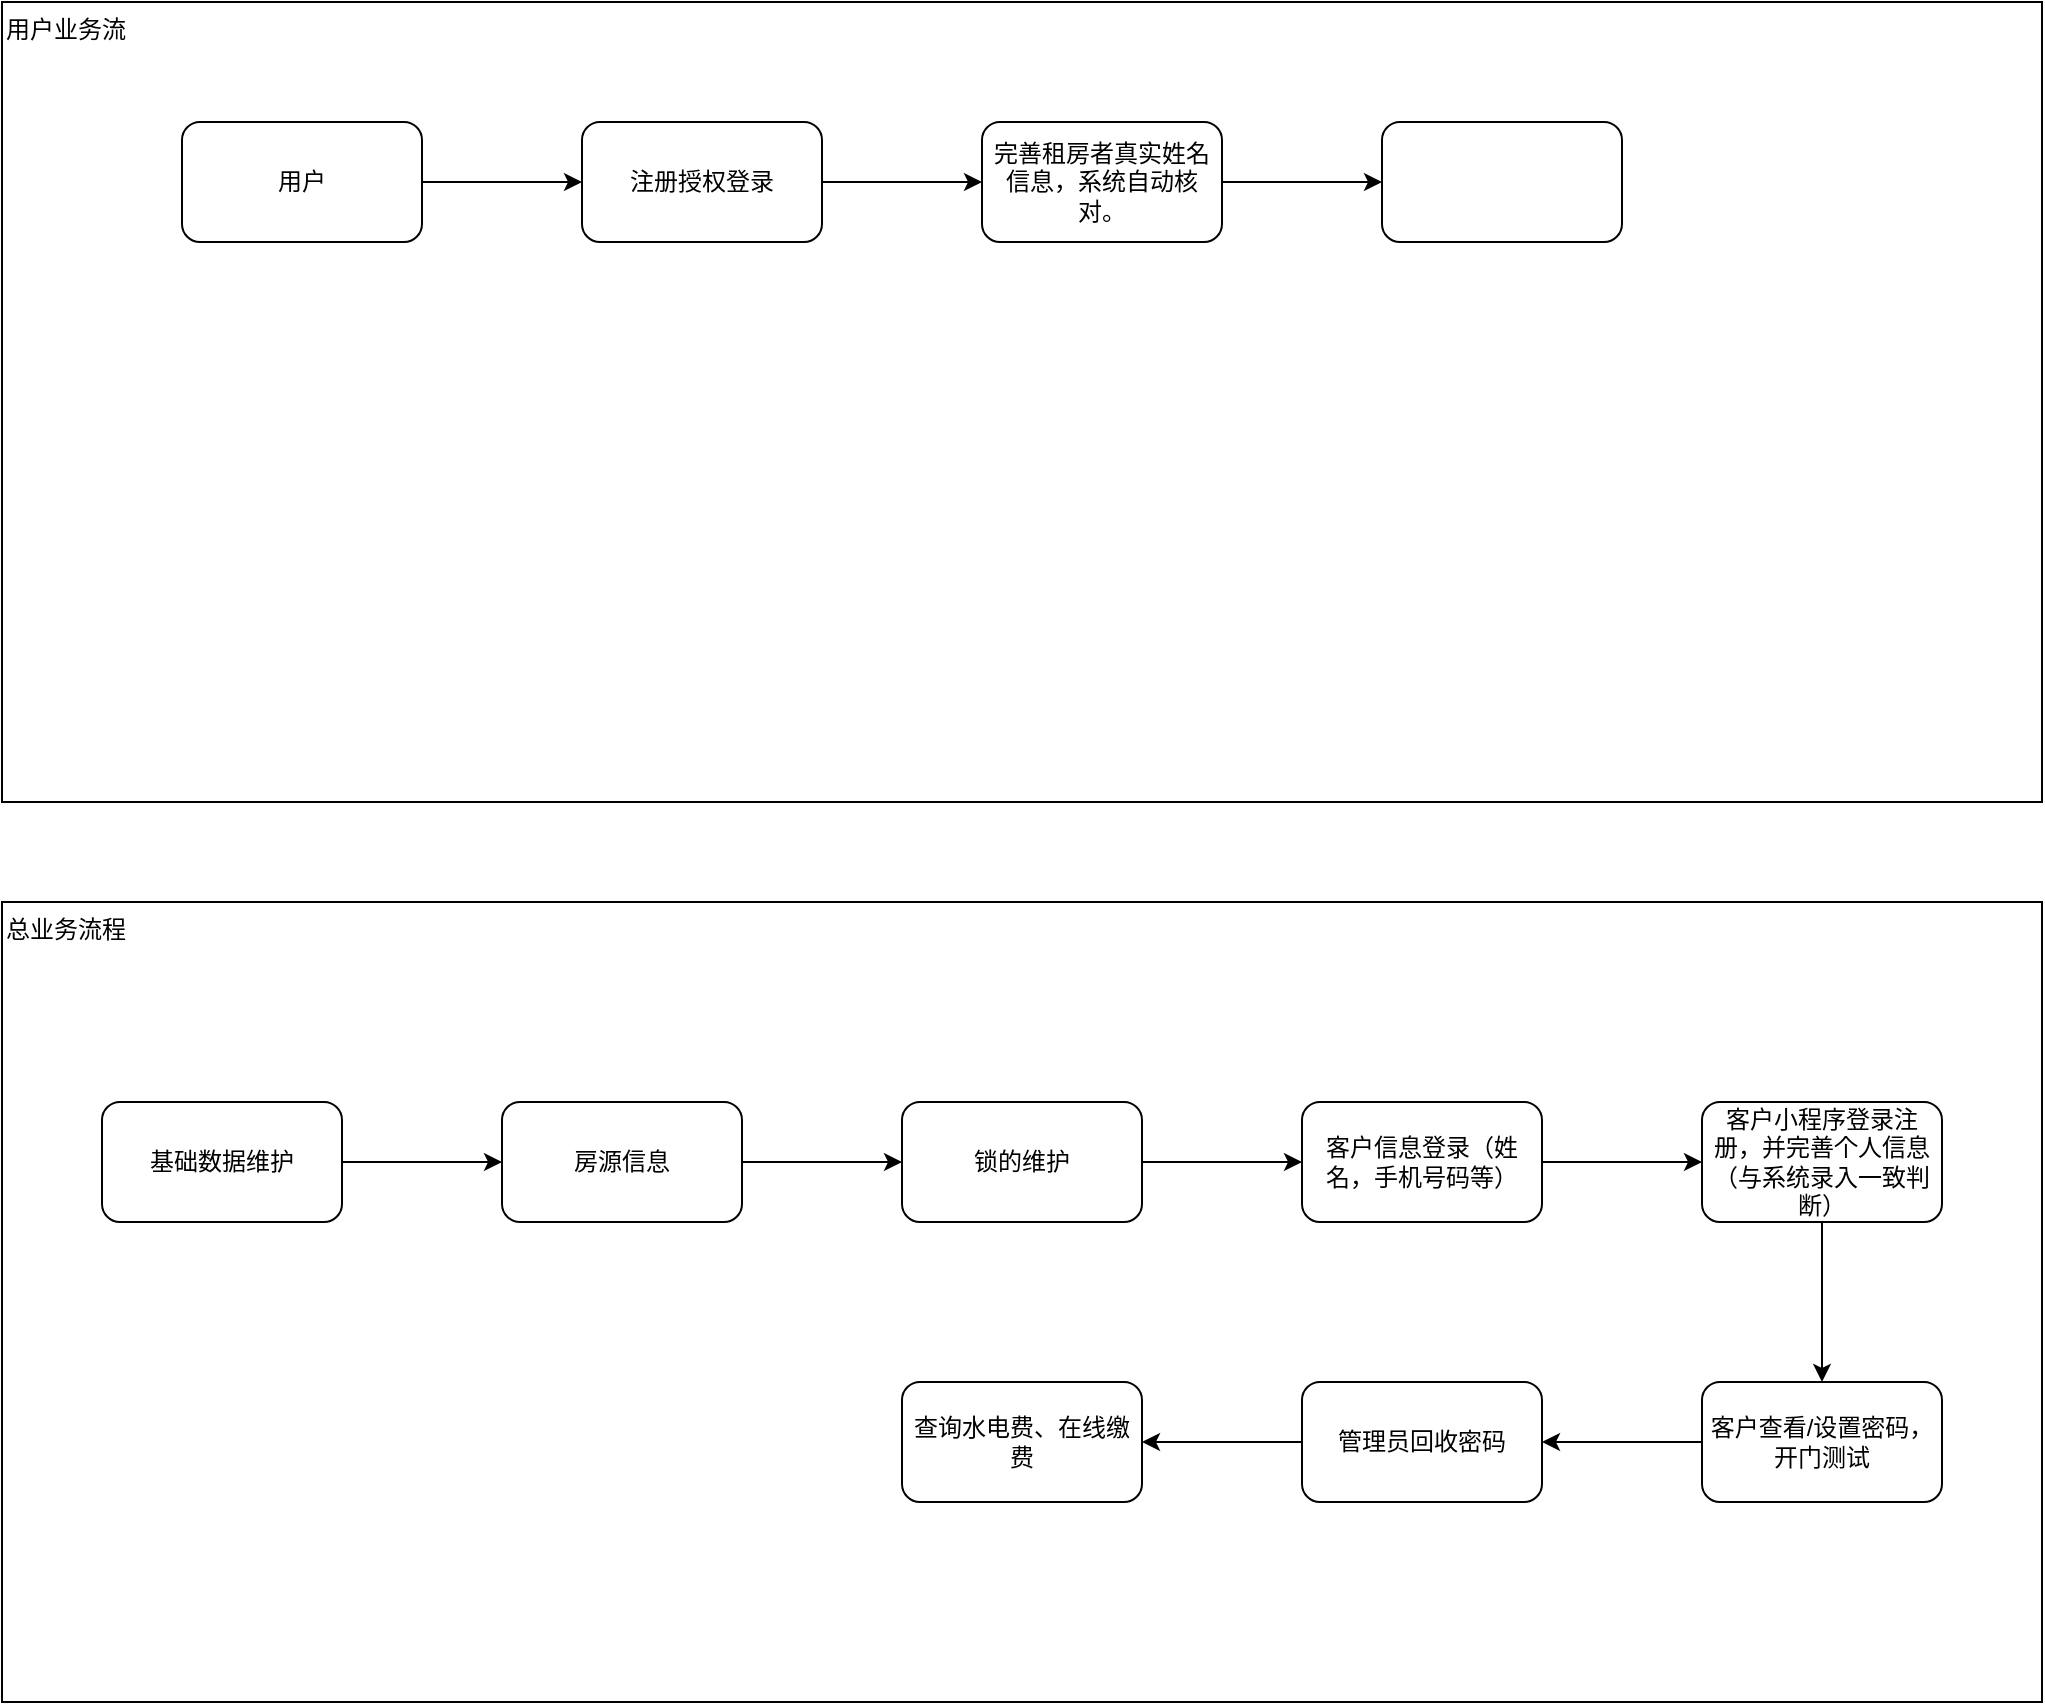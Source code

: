 <mxfile version="20.6.2" type="github"><diagram id="_gd1j9nPc-CfQd4HiOtH" name="第 1 页"><mxGraphModel dx="1298" dy="727" grid="1" gridSize="10" guides="1" tooltips="1" connect="1" arrows="1" fold="1" page="1" pageScale="1" pageWidth="827" pageHeight="1169" math="0" shadow="0"><root><mxCell id="0"/><mxCell id="1" parent="0"/><mxCell id="m_yNfLJ8vxOP8ycgbfov-11" value="总业务流程" style="rounded=0;whiteSpace=wrap;html=1;align=left;verticalAlign=top;movable=1;resizable=1;rotatable=1;deletable=1;editable=1;connectable=1;" parent="1" vertex="1"><mxGeometry x="50" y="470" width="1020" height="400" as="geometry"/></mxCell><mxCell id="m_yNfLJ8vxOP8ycgbfov-2" value="用户业务流" style="rounded=0;whiteSpace=wrap;html=1;align=left;verticalAlign=top;movable=0;resizable=0;rotatable=0;deletable=0;editable=0;connectable=0;" parent="1" vertex="1"><mxGeometry x="50" y="20" width="1020" height="400" as="geometry"/></mxCell><mxCell id="m_yNfLJ8vxOP8ycgbfov-6" value="" style="edgeStyle=orthogonalEdgeStyle;rounded=0;orthogonalLoop=1;jettySize=auto;html=1;" parent="1" source="7Hse0OaDlXOEqtNHmnIK-1" target="m_yNfLJ8vxOP8ycgbfov-5" edge="1"><mxGeometry relative="1" as="geometry"/></mxCell><mxCell id="7Hse0OaDlXOEqtNHmnIK-1" value="用户" style="rounded=1;whiteSpace=wrap;html=1;" parent="1" vertex="1"><mxGeometry x="140" y="80" width="120" height="60" as="geometry"/></mxCell><mxCell id="m_yNfLJ8vxOP8ycgbfov-13" value="" style="edgeStyle=orthogonalEdgeStyle;rounded=0;orthogonalLoop=1;jettySize=auto;html=1;" parent="1" source="m_yNfLJ8vxOP8ycgbfov-1" target="m_yNfLJ8vxOP8ycgbfov-12" edge="1"><mxGeometry relative="1" as="geometry"/></mxCell><mxCell id="m_yNfLJ8vxOP8ycgbfov-1" value="基础数据维护" style="rounded=1;whiteSpace=wrap;html=1;" parent="1" vertex="1"><mxGeometry x="100" y="570" width="120" height="60" as="geometry"/></mxCell><mxCell id="m_yNfLJ8vxOP8ycgbfov-8" value="" style="edgeStyle=orthogonalEdgeStyle;rounded=0;orthogonalLoop=1;jettySize=auto;html=1;" parent="1" source="m_yNfLJ8vxOP8ycgbfov-5" target="m_yNfLJ8vxOP8ycgbfov-7" edge="1"><mxGeometry relative="1" as="geometry"/></mxCell><mxCell id="m_yNfLJ8vxOP8ycgbfov-5" value="注册授权登录" style="rounded=1;whiteSpace=wrap;html=1;" parent="1" vertex="1"><mxGeometry x="340" y="80" width="120" height="60" as="geometry"/></mxCell><mxCell id="m_yNfLJ8vxOP8ycgbfov-10" value="" style="edgeStyle=orthogonalEdgeStyle;rounded=0;orthogonalLoop=1;jettySize=auto;html=1;" parent="1" source="m_yNfLJ8vxOP8ycgbfov-7" target="m_yNfLJ8vxOP8ycgbfov-9" edge="1"><mxGeometry relative="1" as="geometry"/></mxCell><mxCell id="m_yNfLJ8vxOP8ycgbfov-7" value="完善租房者真实姓名信息，系统自动核对。" style="rounded=1;whiteSpace=wrap;html=1;" parent="1" vertex="1"><mxGeometry x="540" y="80" width="120" height="60" as="geometry"/></mxCell><mxCell id="m_yNfLJ8vxOP8ycgbfov-9" value="" style="whiteSpace=wrap;html=1;rounded=1;" parent="1" vertex="1"><mxGeometry x="740" y="80" width="120" height="60" as="geometry"/></mxCell><mxCell id="m_yNfLJ8vxOP8ycgbfov-15" value="" style="edgeStyle=orthogonalEdgeStyle;rounded=0;orthogonalLoop=1;jettySize=auto;html=1;" parent="1" source="m_yNfLJ8vxOP8ycgbfov-12" target="m_yNfLJ8vxOP8ycgbfov-14" edge="1"><mxGeometry relative="1" as="geometry"/></mxCell><mxCell id="m_yNfLJ8vxOP8ycgbfov-12" value="房源信息" style="whiteSpace=wrap;html=1;rounded=1;" parent="1" vertex="1"><mxGeometry x="300" y="570" width="120" height="60" as="geometry"/></mxCell><mxCell id="m_yNfLJ8vxOP8ycgbfov-17" value="" style="edgeStyle=orthogonalEdgeStyle;rounded=0;orthogonalLoop=1;jettySize=auto;html=1;" parent="1" source="m_yNfLJ8vxOP8ycgbfov-14" target="m_yNfLJ8vxOP8ycgbfov-16" edge="1"><mxGeometry relative="1" as="geometry"/></mxCell><mxCell id="m_yNfLJ8vxOP8ycgbfov-14" value="锁的维护" style="whiteSpace=wrap;html=1;rounded=1;" parent="1" vertex="1"><mxGeometry x="500" y="570" width="120" height="60" as="geometry"/></mxCell><mxCell id="m_yNfLJ8vxOP8ycgbfov-19" value="" style="edgeStyle=orthogonalEdgeStyle;rounded=0;orthogonalLoop=1;jettySize=auto;html=1;" parent="1" source="m_yNfLJ8vxOP8ycgbfov-16" target="m_yNfLJ8vxOP8ycgbfov-18" edge="1"><mxGeometry relative="1" as="geometry"/></mxCell><mxCell id="m_yNfLJ8vxOP8ycgbfov-16" value="客户信息登录（姓名，手机号码等）" style="whiteSpace=wrap;html=1;rounded=1;" parent="1" vertex="1"><mxGeometry x="700" y="570" width="120" height="60" as="geometry"/></mxCell><mxCell id="m_yNfLJ8vxOP8ycgbfov-21" value="" style="edgeStyle=orthogonalEdgeStyle;rounded=0;orthogonalLoop=1;jettySize=auto;html=1;" parent="1" source="m_yNfLJ8vxOP8ycgbfov-18" target="m_yNfLJ8vxOP8ycgbfov-20" edge="1"><mxGeometry relative="1" as="geometry"/></mxCell><mxCell id="m_yNfLJ8vxOP8ycgbfov-18" value="客户小程序登录注册，并完善个人信息（与系统录入一致判断）" style="whiteSpace=wrap;html=1;rounded=1;" parent="1" vertex="1"><mxGeometry x="900" y="570" width="120" height="60" as="geometry"/></mxCell><mxCell id="m_yNfLJ8vxOP8ycgbfov-23" value="" style="edgeStyle=orthogonalEdgeStyle;rounded=0;orthogonalLoop=1;jettySize=auto;html=1;" parent="1" source="m_yNfLJ8vxOP8ycgbfov-20" target="m_yNfLJ8vxOP8ycgbfov-22" edge="1"><mxGeometry relative="1" as="geometry"/></mxCell><mxCell id="m_yNfLJ8vxOP8ycgbfov-20" value="客户查看/设置密码，&lt;br&gt;开门测试" style="whiteSpace=wrap;html=1;rounded=1;" parent="1" vertex="1"><mxGeometry x="900" y="710" width="120" height="60" as="geometry"/></mxCell><mxCell id="m_yNfLJ8vxOP8ycgbfov-25" value="" style="edgeStyle=orthogonalEdgeStyle;rounded=0;orthogonalLoop=1;jettySize=auto;html=1;" parent="1" source="m_yNfLJ8vxOP8ycgbfov-22" target="m_yNfLJ8vxOP8ycgbfov-24" edge="1"><mxGeometry relative="1" as="geometry"/></mxCell><mxCell id="m_yNfLJ8vxOP8ycgbfov-22" value="管理员回收密码" style="whiteSpace=wrap;html=1;rounded=1;" parent="1" vertex="1"><mxGeometry x="700" y="710" width="120" height="60" as="geometry"/></mxCell><mxCell id="m_yNfLJ8vxOP8ycgbfov-24" value="查询水电费、在线缴费" style="whiteSpace=wrap;html=1;rounded=1;" parent="1" vertex="1"><mxGeometry x="500" y="710" width="120" height="60" as="geometry"/></mxCell></root></mxGraphModel></diagram></mxfile>